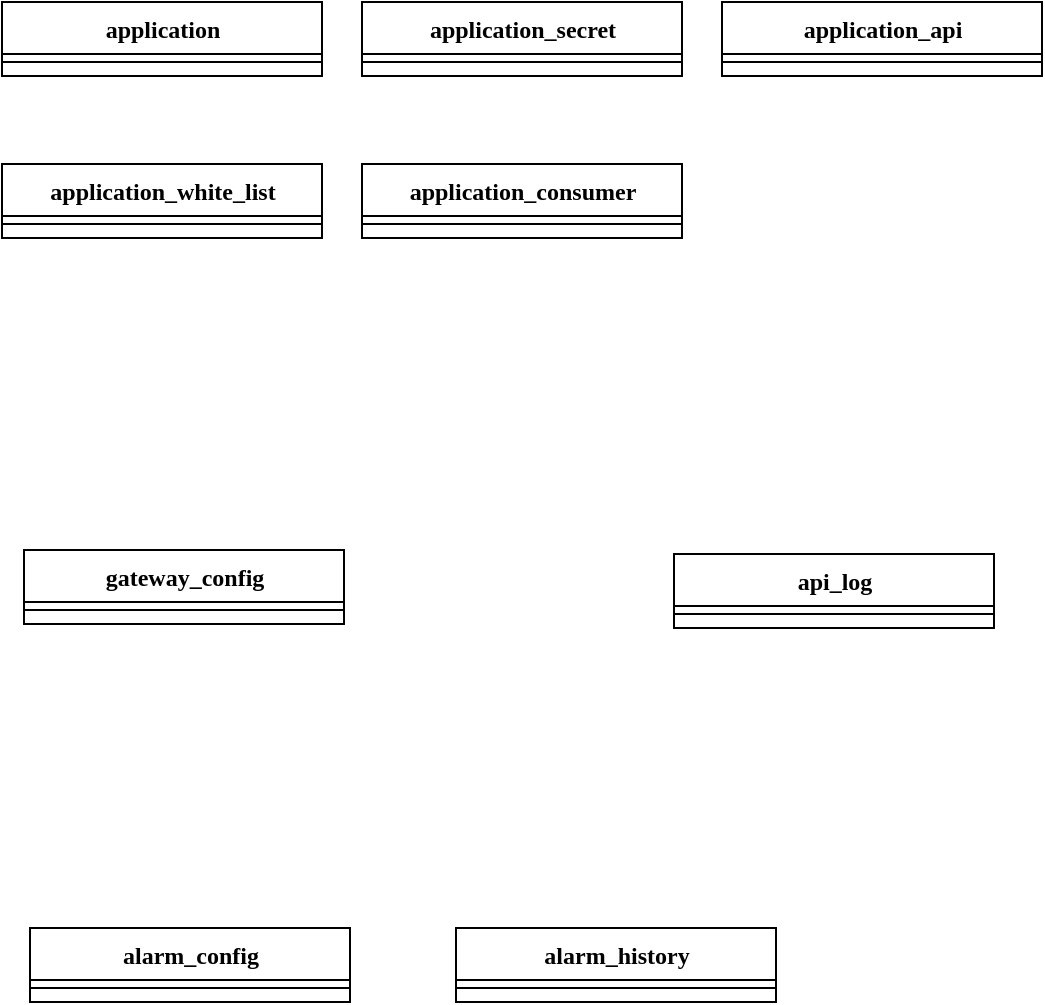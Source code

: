 <mxfile version="21.5.0" type="github">
  <diagram name="Page-1" id="9f46799a-70d6-7492-0946-bef42562c5a5">
    <mxGraphModel dx="1434" dy="774" grid="0" gridSize="10" guides="1" tooltips="1" connect="1" arrows="1" fold="1" page="1" pageScale="1" pageWidth="1100" pageHeight="850" background="none" math="0" shadow="0">
      <root>
        <mxCell id="0" />
        <mxCell id="1" parent="0" />
        <mxCell id="78961159f06e98e8-17" value="&lt;font face=&quot;宋体&quot;&gt;application&lt;/font&gt;" style="swimlane;html=1;fontStyle=1;align=center;verticalAlign=top;childLayout=stackLayout;horizontal=1;startSize=26;horizontalStack=0;resizeParent=1;resizeLast=0;collapsible=1;marginBottom=0;swimlaneFillColor=#ffffff;rounded=0;shadow=0;comic=0;labelBackgroundColor=none;strokeWidth=1;fillColor=none;fontFamily=Verdana;fontSize=12" parent="1" vertex="1">
          <mxGeometry x="130" y="83" width="160" height="37" as="geometry" />
        </mxCell>
        <mxCell id="78961159f06e98e8-19" value="" style="line;html=1;strokeWidth=1;fillColor=none;align=left;verticalAlign=middle;spacingTop=-1;spacingLeft=3;spacingRight=3;rotatable=0;labelPosition=right;points=[];portConstraint=eastwest;" parent="78961159f06e98e8-17" vertex="1">
          <mxGeometry y="26" width="160" height="8" as="geometry" />
        </mxCell>
        <mxCell id="6lDmDUUpVp1HjEsYVvIz-1" value="&lt;font face=&quot;宋体&quot;&gt;application_secret&lt;/font&gt;" style="swimlane;html=1;fontStyle=1;align=center;verticalAlign=top;childLayout=stackLayout;horizontal=1;startSize=26;horizontalStack=0;resizeParent=1;resizeLast=0;collapsible=1;marginBottom=0;swimlaneFillColor=#ffffff;rounded=0;shadow=0;comic=0;labelBackgroundColor=none;strokeWidth=1;fillColor=none;fontFamily=Verdana;fontSize=12" parent="1" vertex="1">
          <mxGeometry x="310" y="83" width="160" height="37" as="geometry" />
        </mxCell>
        <mxCell id="6lDmDUUpVp1HjEsYVvIz-2" value="" style="line;html=1;strokeWidth=1;fillColor=none;align=left;verticalAlign=middle;spacingTop=-1;spacingLeft=3;spacingRight=3;rotatable=0;labelPosition=right;points=[];portConstraint=eastwest;" parent="6lDmDUUpVp1HjEsYVvIz-1" vertex="1">
          <mxGeometry y="26" width="160" height="8" as="geometry" />
        </mxCell>
        <mxCell id="6lDmDUUpVp1HjEsYVvIz-3" value="&lt;font face=&quot;宋体&quot;&gt;application_api&lt;/font&gt;" style="swimlane;html=1;fontStyle=1;align=center;verticalAlign=top;childLayout=stackLayout;horizontal=1;startSize=26;horizontalStack=0;resizeParent=1;resizeLast=0;collapsible=1;marginBottom=0;swimlaneFillColor=#ffffff;rounded=0;shadow=0;comic=0;labelBackgroundColor=none;strokeWidth=1;fillColor=none;fontFamily=Verdana;fontSize=12" parent="1" vertex="1">
          <mxGeometry x="490" y="83" width="160" height="37" as="geometry" />
        </mxCell>
        <mxCell id="6lDmDUUpVp1HjEsYVvIz-4" value="" style="line;html=1;strokeWidth=1;fillColor=none;align=left;verticalAlign=middle;spacingTop=-1;spacingLeft=3;spacingRight=3;rotatable=0;labelPosition=right;points=[];portConstraint=eastwest;" parent="6lDmDUUpVp1HjEsYVvIz-3" vertex="1">
          <mxGeometry y="26" width="160" height="8" as="geometry" />
        </mxCell>
        <mxCell id="6lDmDUUpVp1HjEsYVvIz-5" value="&lt;font face=&quot;宋体&quot;&gt;application_white_list&lt;/font&gt;" style="swimlane;html=1;fontStyle=1;align=center;verticalAlign=top;childLayout=stackLayout;horizontal=1;startSize=26;horizontalStack=0;resizeParent=1;resizeLast=0;collapsible=1;marginBottom=0;swimlaneFillColor=#ffffff;rounded=0;shadow=0;comic=0;labelBackgroundColor=none;strokeWidth=1;fillColor=none;fontFamily=Verdana;fontSize=12" parent="1" vertex="1">
          <mxGeometry x="130" y="164" width="160" height="37" as="geometry" />
        </mxCell>
        <mxCell id="6lDmDUUpVp1HjEsYVvIz-6" value="" style="line;html=1;strokeWidth=1;fillColor=none;align=left;verticalAlign=middle;spacingTop=-1;spacingLeft=3;spacingRight=3;rotatable=0;labelPosition=right;points=[];portConstraint=eastwest;" parent="6lDmDUUpVp1HjEsYVvIz-5" vertex="1">
          <mxGeometry y="26" width="160" height="8" as="geometry" />
        </mxCell>
        <mxCell id="6lDmDUUpVp1HjEsYVvIz-7" value="&lt;font face=&quot;宋体&quot;&gt;application_consumer&lt;/font&gt;" style="swimlane;html=1;fontStyle=1;align=center;verticalAlign=top;childLayout=stackLayout;horizontal=1;startSize=26;horizontalStack=0;resizeParent=1;resizeLast=0;collapsible=1;marginBottom=0;swimlaneFillColor=#ffffff;rounded=0;shadow=0;comic=0;labelBackgroundColor=none;strokeWidth=1;fillColor=none;fontFamily=Verdana;fontSize=12" parent="1" vertex="1">
          <mxGeometry x="310" y="164" width="160" height="37" as="geometry" />
        </mxCell>
        <mxCell id="6lDmDUUpVp1HjEsYVvIz-8" value="" style="line;html=1;strokeWidth=1;fillColor=none;align=left;verticalAlign=middle;spacingTop=-1;spacingLeft=3;spacingRight=3;rotatable=0;labelPosition=right;points=[];portConstraint=eastwest;" parent="6lDmDUUpVp1HjEsYVvIz-7" vertex="1">
          <mxGeometry y="26" width="160" height="8" as="geometry" />
        </mxCell>
        <mxCell id="6lDmDUUpVp1HjEsYVvIz-9" value="&lt;font face=&quot;宋体&quot;&gt;gateway_config&lt;/font&gt;" style="swimlane;html=1;fontStyle=1;align=center;verticalAlign=top;childLayout=stackLayout;horizontal=1;startSize=26;horizontalStack=0;resizeParent=1;resizeLast=0;collapsible=1;marginBottom=0;swimlaneFillColor=#ffffff;rounded=0;shadow=0;comic=0;labelBackgroundColor=none;strokeWidth=1;fillColor=none;fontFamily=Verdana;fontSize=12" parent="1" vertex="1">
          <mxGeometry x="141" y="357" width="160" height="37" as="geometry" />
        </mxCell>
        <mxCell id="6lDmDUUpVp1HjEsYVvIz-10" value="" style="line;html=1;strokeWidth=1;fillColor=none;align=left;verticalAlign=middle;spacingTop=-1;spacingLeft=3;spacingRight=3;rotatable=0;labelPosition=right;points=[];portConstraint=eastwest;" parent="6lDmDUUpVp1HjEsYVvIz-9" vertex="1">
          <mxGeometry y="26" width="160" height="8" as="geometry" />
        </mxCell>
        <mxCell id="6lDmDUUpVp1HjEsYVvIz-11" value="&lt;font face=&quot;宋体&quot;&gt;api_log&lt;/font&gt;" style="swimlane;html=1;fontStyle=1;align=center;verticalAlign=top;childLayout=stackLayout;horizontal=1;startSize=26;horizontalStack=0;resizeParent=1;resizeLast=0;collapsible=1;marginBottom=0;swimlaneFillColor=#ffffff;rounded=0;shadow=0;comic=0;labelBackgroundColor=none;strokeWidth=1;fillColor=none;fontFamily=Verdana;fontSize=12" parent="1" vertex="1">
          <mxGeometry x="466" y="359" width="160" height="37" as="geometry" />
        </mxCell>
        <mxCell id="6lDmDUUpVp1HjEsYVvIz-12" value="" style="line;html=1;strokeWidth=1;fillColor=none;align=left;verticalAlign=middle;spacingTop=-1;spacingLeft=3;spacingRight=3;rotatable=0;labelPosition=right;points=[];portConstraint=eastwest;" parent="6lDmDUUpVp1HjEsYVvIz-11" vertex="1">
          <mxGeometry y="26" width="160" height="8" as="geometry" />
        </mxCell>
        <mxCell id="6lDmDUUpVp1HjEsYVvIz-13" value="&lt;font face=&quot;宋体&quot;&gt;alarm_config&lt;/font&gt;" style="swimlane;html=1;fontStyle=1;align=center;verticalAlign=top;childLayout=stackLayout;horizontal=1;startSize=26;horizontalStack=0;resizeParent=1;resizeLast=0;collapsible=1;marginBottom=0;swimlaneFillColor=#ffffff;rounded=0;shadow=0;comic=0;labelBackgroundColor=none;strokeWidth=1;fillColor=none;fontFamily=Verdana;fontSize=12" parent="1" vertex="1">
          <mxGeometry x="144" y="546" width="160" height="37" as="geometry" />
        </mxCell>
        <mxCell id="6lDmDUUpVp1HjEsYVvIz-14" value="" style="line;html=1;strokeWidth=1;fillColor=none;align=left;verticalAlign=middle;spacingTop=-1;spacingLeft=3;spacingRight=3;rotatable=0;labelPosition=right;points=[];portConstraint=eastwest;" parent="6lDmDUUpVp1HjEsYVvIz-13" vertex="1">
          <mxGeometry y="26" width="160" height="8" as="geometry" />
        </mxCell>
        <mxCell id="WhZO_YGIFABR3Y6DSxHz-1" value="&lt;font face=&quot;宋体&quot;&gt;alarm_history&lt;/font&gt;" style="swimlane;html=1;fontStyle=1;align=center;verticalAlign=top;childLayout=stackLayout;horizontal=1;startSize=26;horizontalStack=0;resizeParent=1;resizeLast=0;collapsible=1;marginBottom=0;swimlaneFillColor=#ffffff;rounded=0;shadow=0;comic=0;labelBackgroundColor=none;strokeWidth=1;fillColor=none;fontFamily=Verdana;fontSize=12" vertex="1" parent="1">
          <mxGeometry x="357" y="546" width="160" height="37" as="geometry" />
        </mxCell>
        <mxCell id="WhZO_YGIFABR3Y6DSxHz-2" value="" style="line;html=1;strokeWidth=1;fillColor=none;align=left;verticalAlign=middle;spacingTop=-1;spacingLeft=3;spacingRight=3;rotatable=0;labelPosition=right;points=[];portConstraint=eastwest;" vertex="1" parent="WhZO_YGIFABR3Y6DSxHz-1">
          <mxGeometry y="26" width="160" height="8" as="geometry" />
        </mxCell>
      </root>
    </mxGraphModel>
  </diagram>
</mxfile>
